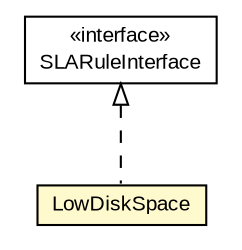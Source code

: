 #!/usr/local/bin/dot
#
# Class diagram 
# Generated by UMLGraph version R5_6-24-gf6e263 (http://www.umlgraph.org/)
#

digraph G {
	edge [fontname="arial",fontsize=10,labelfontname="arial",labelfontsize=10];
	node [fontname="arial",fontsize=10,shape=plaintext];
	nodesep=0.25;
	ranksep=0.5;
	// org.miloss.fgsms.plugins.sla.SLARuleInterface
	c756899 [label=<<table title="org.miloss.fgsms.plugins.sla.SLARuleInterface" border="0" cellborder="1" cellspacing="0" cellpadding="2" port="p" href="../../plugins/sla/SLARuleInterface.html">
		<tr><td><table border="0" cellspacing="0" cellpadding="1">
<tr><td align="center" balign="center"> &#171;interface&#187; </td></tr>
<tr><td align="center" balign="center"> SLARuleInterface </td></tr>
		</table></td></tr>
		</table>>, URL="../../plugins/sla/SLARuleInterface.html", fontname="arial", fontcolor="black", fontsize=10.0];
	// org.miloss.fgsms.sla.rules.LowDiskSpace
	c757699 [label=<<table title="org.miloss.fgsms.sla.rules.LowDiskSpace" border="0" cellborder="1" cellspacing="0" cellpadding="2" port="p" bgcolor="lemonChiffon" href="./LowDiskSpace.html">
		<tr><td><table border="0" cellspacing="0" cellpadding="1">
<tr><td align="center" balign="center"> LowDiskSpace </td></tr>
		</table></td></tr>
		</table>>, URL="./LowDiskSpace.html", fontname="arial", fontcolor="black", fontsize=10.0];
	//org.miloss.fgsms.sla.rules.LowDiskSpace implements org.miloss.fgsms.plugins.sla.SLARuleInterface
	c756899:p -> c757699:p [dir=back,arrowtail=empty,style=dashed];
}

